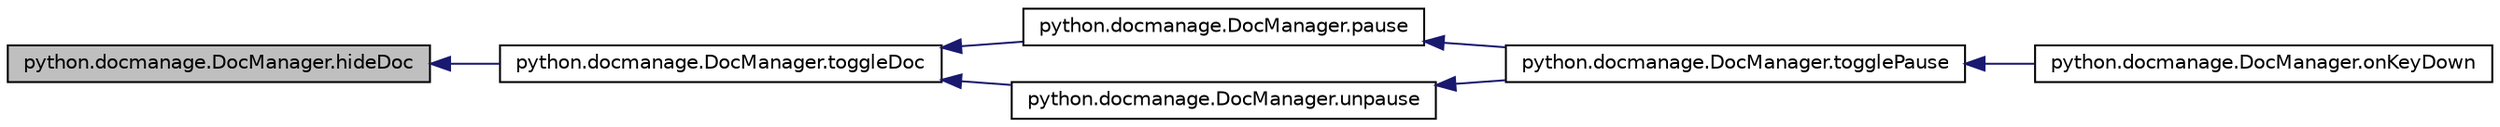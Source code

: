 digraph G
{
  edge [fontname="Helvetica",fontsize="10",labelfontname="Helvetica",labelfontsize="10"];
  node [fontname="Helvetica",fontsize="10",shape=record];
  rankdir="LR";
  Node1 [label="python.docmanage.DocManager.hideDoc",height=0.2,width=0.4,color="black", fillcolor="grey75", style="filled" fontcolor="black"];
  Node1 -> Node2 [dir="back",color="midnightblue",fontsize="10",style="solid",fontname="Helvetica"];
  Node2 [label="python.docmanage.DocManager.toggleDoc",height=0.2,width=0.4,color="black", fillcolor="white", style="filled",URL="$classpython_1_1docmanage_1_1_doc_manager.html#afbcabe820c31769900a4a1c1581bbb6a"];
  Node2 -> Node3 [dir="back",color="midnightblue",fontsize="10",style="solid",fontname="Helvetica"];
  Node3 [label="python.docmanage.DocManager.pause",height=0.2,width=0.4,color="black", fillcolor="white", style="filled",URL="$classpython_1_1docmanage_1_1_doc_manager.html#ab22c62870d2632e983832dd289de6344"];
  Node3 -> Node4 [dir="back",color="midnightblue",fontsize="10",style="solid",fontname="Helvetica"];
  Node4 [label="python.docmanage.DocManager.togglePause",height=0.2,width=0.4,color="black", fillcolor="white", style="filled",URL="$classpython_1_1docmanage_1_1_doc_manager.html#adec74ea70e6fa732d9c93e318fc7e566"];
  Node4 -> Node5 [dir="back",color="midnightblue",fontsize="10",style="solid",fontname="Helvetica"];
  Node5 [label="python.docmanage.DocManager.onKeyDown",height=0.2,width=0.4,color="black", fillcolor="white", style="filled",URL="$classpython_1_1docmanage_1_1_doc_manager.html#af8b586506f8117c3c0e46eb33a047dd9"];
  Node2 -> Node6 [dir="back",color="midnightblue",fontsize="10",style="solid",fontname="Helvetica"];
  Node6 [label="python.docmanage.DocManager.unpause",height=0.2,width=0.4,color="black", fillcolor="white", style="filled",URL="$classpython_1_1docmanage_1_1_doc_manager.html#acbb51b8524073a1bc758a851d162df1f"];
  Node6 -> Node4 [dir="back",color="midnightblue",fontsize="10",style="solid",fontname="Helvetica"];
}
